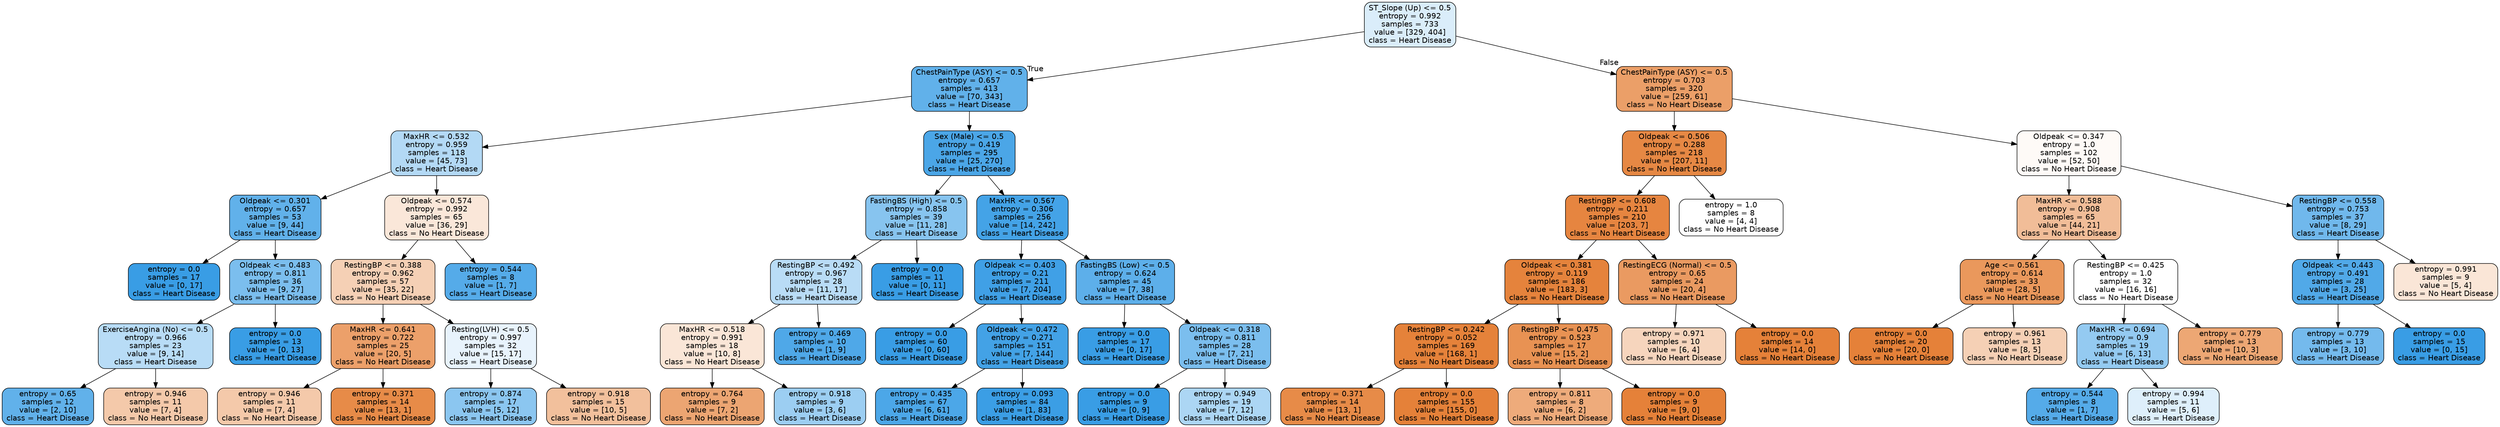 digraph Tree {
node [shape=box, style="filled, rounded", color="black", fontname="helvetica"] ;
edge [fontname="helvetica"] ;
0 [label="ST_Slope (Up) <= 0.5\nentropy = 0.992\nsamples = 733\nvalue = [329, 404]\nclass = Heart Disease", fillcolor="#daedfa"] ;
1 [label="ChestPainType (ASY) <= 0.5\nentropy = 0.657\nsamples = 413\nvalue = [70, 343]\nclass = Heart Disease", fillcolor="#61b1ea"] ;
0 -> 1 [labeldistance=2.5, labelangle=45, headlabel="True"] ;
2 [label="MaxHR <= 0.532\nentropy = 0.959\nsamples = 118\nvalue = [45, 73]\nclass = Heart Disease", fillcolor="#b3d9f5"] ;
1 -> 2 ;
3 [label="Oldpeak <= 0.301\nentropy = 0.657\nsamples = 53\nvalue = [9, 44]\nclass = Heart Disease", fillcolor="#61b1ea"] ;
2 -> 3 ;
4 [label="entropy = 0.0\nsamples = 17\nvalue = [0, 17]\nclass = Heart Disease", fillcolor="#399de5"] ;
3 -> 4 ;
5 [label="Oldpeak <= 0.483\nentropy = 0.811\nsamples = 36\nvalue = [9, 27]\nclass = Heart Disease", fillcolor="#7bbeee"] ;
3 -> 5 ;
6 [label="ExerciseAngina (No) <= 0.5\nentropy = 0.966\nsamples = 23\nvalue = [9, 14]\nclass = Heart Disease", fillcolor="#b8dcf6"] ;
5 -> 6 ;
7 [label="entropy = 0.65\nsamples = 12\nvalue = [2, 10]\nclass = Heart Disease", fillcolor="#61b1ea"] ;
6 -> 7 ;
8 [label="entropy = 0.946\nsamples = 11\nvalue = [7, 4]\nclass = No Heart Disease", fillcolor="#f4c9aa"] ;
6 -> 8 ;
9 [label="entropy = 0.0\nsamples = 13\nvalue = [0, 13]\nclass = Heart Disease", fillcolor="#399de5"] ;
5 -> 9 ;
10 [label="Oldpeak <= 0.574\nentropy = 0.992\nsamples = 65\nvalue = [36, 29]\nclass = No Heart Disease", fillcolor="#fae7d9"] ;
2 -> 10 ;
11 [label="RestingBP <= 0.388\nentropy = 0.962\nsamples = 57\nvalue = [35, 22]\nclass = No Heart Disease", fillcolor="#f5d0b5"] ;
10 -> 11 ;
12 [label="MaxHR <= 0.641\nentropy = 0.722\nsamples = 25\nvalue = [20, 5]\nclass = No Heart Disease", fillcolor="#eca06a"] ;
11 -> 12 ;
13 [label="entropy = 0.946\nsamples = 11\nvalue = [7, 4]\nclass = No Heart Disease", fillcolor="#f4c9aa"] ;
12 -> 13 ;
14 [label="entropy = 0.371\nsamples = 14\nvalue = [13, 1]\nclass = No Heart Disease", fillcolor="#e78b48"] ;
12 -> 14 ;
15 [label="Resting(LVH) <= 0.5\nentropy = 0.997\nsamples = 32\nvalue = [15, 17]\nclass = Heart Disease", fillcolor="#e8f3fc"] ;
11 -> 15 ;
16 [label="entropy = 0.874\nsamples = 17\nvalue = [5, 12]\nclass = Heart Disease", fillcolor="#8bc6f0"] ;
15 -> 16 ;
17 [label="entropy = 0.918\nsamples = 15\nvalue = [10, 5]\nclass = No Heart Disease", fillcolor="#f2c09c"] ;
15 -> 17 ;
18 [label="entropy = 0.544\nsamples = 8\nvalue = [1, 7]\nclass = Heart Disease", fillcolor="#55abe9"] ;
10 -> 18 ;
19 [label="Sex (Male) <= 0.5\nentropy = 0.419\nsamples = 295\nvalue = [25, 270]\nclass = Heart Disease", fillcolor="#4ba6e7"] ;
1 -> 19 ;
20 [label="FastingBS (High) <= 0.5\nentropy = 0.858\nsamples = 39\nvalue = [11, 28]\nclass = Heart Disease", fillcolor="#87c4ef"] ;
19 -> 20 ;
21 [label="RestingBP <= 0.492\nentropy = 0.967\nsamples = 28\nvalue = [11, 17]\nclass = Heart Disease", fillcolor="#b9dcf6"] ;
20 -> 21 ;
22 [label="MaxHR <= 0.518\nentropy = 0.991\nsamples = 18\nvalue = [10, 8]\nclass = No Heart Disease", fillcolor="#fae6d7"] ;
21 -> 22 ;
23 [label="entropy = 0.764\nsamples = 9\nvalue = [7, 2]\nclass = No Heart Disease", fillcolor="#eca572"] ;
22 -> 23 ;
24 [label="entropy = 0.918\nsamples = 9\nvalue = [3, 6]\nclass = Heart Disease", fillcolor="#9ccef2"] ;
22 -> 24 ;
25 [label="entropy = 0.469\nsamples = 10\nvalue = [1, 9]\nclass = Heart Disease", fillcolor="#4fa8e8"] ;
21 -> 25 ;
26 [label="entropy = 0.0\nsamples = 11\nvalue = [0, 11]\nclass = Heart Disease", fillcolor="#399de5"] ;
20 -> 26 ;
27 [label="MaxHR <= 0.567\nentropy = 0.306\nsamples = 256\nvalue = [14, 242]\nclass = Heart Disease", fillcolor="#44a3e7"] ;
19 -> 27 ;
28 [label="Oldpeak <= 0.403\nentropy = 0.21\nsamples = 211\nvalue = [7, 204]\nclass = Heart Disease", fillcolor="#40a0e6"] ;
27 -> 28 ;
29 [label="entropy = 0.0\nsamples = 60\nvalue = [0, 60]\nclass = Heart Disease", fillcolor="#399de5"] ;
28 -> 29 ;
30 [label="Oldpeak <= 0.472\nentropy = 0.271\nsamples = 151\nvalue = [7, 144]\nclass = Heart Disease", fillcolor="#43a2e6"] ;
28 -> 30 ;
31 [label="entropy = 0.435\nsamples = 67\nvalue = [6, 61]\nclass = Heart Disease", fillcolor="#4ca7e8"] ;
30 -> 31 ;
32 [label="entropy = 0.093\nsamples = 84\nvalue = [1, 83]\nclass = Heart Disease", fillcolor="#3b9ee5"] ;
30 -> 32 ;
33 [label="FastingBS (Low) <= 0.5\nentropy = 0.624\nsamples = 45\nvalue = [7, 38]\nclass = Heart Disease", fillcolor="#5dafea"] ;
27 -> 33 ;
34 [label="entropy = 0.0\nsamples = 17\nvalue = [0, 17]\nclass = Heart Disease", fillcolor="#399de5"] ;
33 -> 34 ;
35 [label="Oldpeak <= 0.318\nentropy = 0.811\nsamples = 28\nvalue = [7, 21]\nclass = Heart Disease", fillcolor="#7bbeee"] ;
33 -> 35 ;
36 [label="entropy = 0.0\nsamples = 9\nvalue = [0, 9]\nclass = Heart Disease", fillcolor="#399de5"] ;
35 -> 36 ;
37 [label="entropy = 0.949\nsamples = 19\nvalue = [7, 12]\nclass = Heart Disease", fillcolor="#acd6f4"] ;
35 -> 37 ;
38 [label="ChestPainType (ASY) <= 0.5\nentropy = 0.703\nsamples = 320\nvalue = [259, 61]\nclass = No Heart Disease", fillcolor="#eb9f68"] ;
0 -> 38 [labeldistance=2.5, labelangle=-45, headlabel="False"] ;
39 [label="Oldpeak <= 0.506\nentropy = 0.288\nsamples = 218\nvalue = [207, 11]\nclass = No Heart Disease", fillcolor="#e68844"] ;
38 -> 39 ;
40 [label="RestingBP <= 0.608\nentropy = 0.211\nsamples = 210\nvalue = [203, 7]\nclass = No Heart Disease", fillcolor="#e68540"] ;
39 -> 40 ;
41 [label="Oldpeak <= 0.381\nentropy = 0.119\nsamples = 186\nvalue = [183, 3]\nclass = No Heart Disease", fillcolor="#e5833c"] ;
40 -> 41 ;
42 [label="RestingBP <= 0.242\nentropy = 0.052\nsamples = 169\nvalue = [168, 1]\nclass = No Heart Disease", fillcolor="#e5823a"] ;
41 -> 42 ;
43 [label="entropy = 0.371\nsamples = 14\nvalue = [13, 1]\nclass = No Heart Disease", fillcolor="#e78b48"] ;
42 -> 43 ;
44 [label="entropy = 0.0\nsamples = 155\nvalue = [155, 0]\nclass = No Heart Disease", fillcolor="#e58139"] ;
42 -> 44 ;
45 [label="RestingBP <= 0.475\nentropy = 0.523\nsamples = 17\nvalue = [15, 2]\nclass = No Heart Disease", fillcolor="#e89253"] ;
41 -> 45 ;
46 [label="entropy = 0.811\nsamples = 8\nvalue = [6, 2]\nclass = No Heart Disease", fillcolor="#eeab7b"] ;
45 -> 46 ;
47 [label="entropy = 0.0\nsamples = 9\nvalue = [9, 0]\nclass = No Heart Disease", fillcolor="#e58139"] ;
45 -> 47 ;
48 [label="RestingECG (Normal) <= 0.5\nentropy = 0.65\nsamples = 24\nvalue = [20, 4]\nclass = No Heart Disease", fillcolor="#ea9a61"] ;
40 -> 48 ;
49 [label="entropy = 0.971\nsamples = 10\nvalue = [6, 4]\nclass = No Heart Disease", fillcolor="#f6d5bd"] ;
48 -> 49 ;
50 [label="entropy = 0.0\nsamples = 14\nvalue = [14, 0]\nclass = No Heart Disease", fillcolor="#e58139"] ;
48 -> 50 ;
51 [label="entropy = 1.0\nsamples = 8\nvalue = [4, 4]\nclass = No Heart Disease", fillcolor="#ffffff"] ;
39 -> 51 ;
52 [label="Oldpeak <= 0.347\nentropy = 1.0\nsamples = 102\nvalue = [52, 50]\nclass = No Heart Disease", fillcolor="#fefaf7"] ;
38 -> 52 ;
53 [label="MaxHR <= 0.588\nentropy = 0.908\nsamples = 65\nvalue = [44, 21]\nclass = No Heart Disease", fillcolor="#f1bd98"] ;
52 -> 53 ;
54 [label="Age <= 0.561\nentropy = 0.614\nsamples = 33\nvalue = [28, 5]\nclass = No Heart Disease", fillcolor="#ea985c"] ;
53 -> 54 ;
55 [label="entropy = 0.0\nsamples = 20\nvalue = [20, 0]\nclass = No Heart Disease", fillcolor="#e58139"] ;
54 -> 55 ;
56 [label="entropy = 0.961\nsamples = 13\nvalue = [8, 5]\nclass = No Heart Disease", fillcolor="#f5d0b5"] ;
54 -> 56 ;
57 [label="RestingBP <= 0.425\nentropy = 1.0\nsamples = 32\nvalue = [16, 16]\nclass = No Heart Disease", fillcolor="#ffffff"] ;
53 -> 57 ;
58 [label="MaxHR <= 0.694\nentropy = 0.9\nsamples = 19\nvalue = [6, 13]\nclass = Heart Disease", fillcolor="#94caf1"] ;
57 -> 58 ;
59 [label="entropy = 0.544\nsamples = 8\nvalue = [1, 7]\nclass = Heart Disease", fillcolor="#55abe9"] ;
58 -> 59 ;
60 [label="entropy = 0.994\nsamples = 11\nvalue = [5, 6]\nclass = Heart Disease", fillcolor="#deeffb"] ;
58 -> 60 ;
61 [label="entropy = 0.779\nsamples = 13\nvalue = [10, 3]\nclass = No Heart Disease", fillcolor="#eda774"] ;
57 -> 61 ;
62 [label="RestingBP <= 0.558\nentropy = 0.753\nsamples = 37\nvalue = [8, 29]\nclass = Heart Disease", fillcolor="#70b8ec"] ;
52 -> 62 ;
63 [label="Oldpeak <= 0.443\nentropy = 0.491\nsamples = 28\nvalue = [3, 25]\nclass = Heart Disease", fillcolor="#51a9e8"] ;
62 -> 63 ;
64 [label="entropy = 0.779\nsamples = 13\nvalue = [3, 10]\nclass = Heart Disease", fillcolor="#74baed"] ;
63 -> 64 ;
65 [label="entropy = 0.0\nsamples = 15\nvalue = [0, 15]\nclass = Heart Disease", fillcolor="#399de5"] ;
63 -> 65 ;
66 [label="entropy = 0.991\nsamples = 9\nvalue = [5, 4]\nclass = No Heart Disease", fillcolor="#fae6d7"] ;
62 -> 66 ;
}